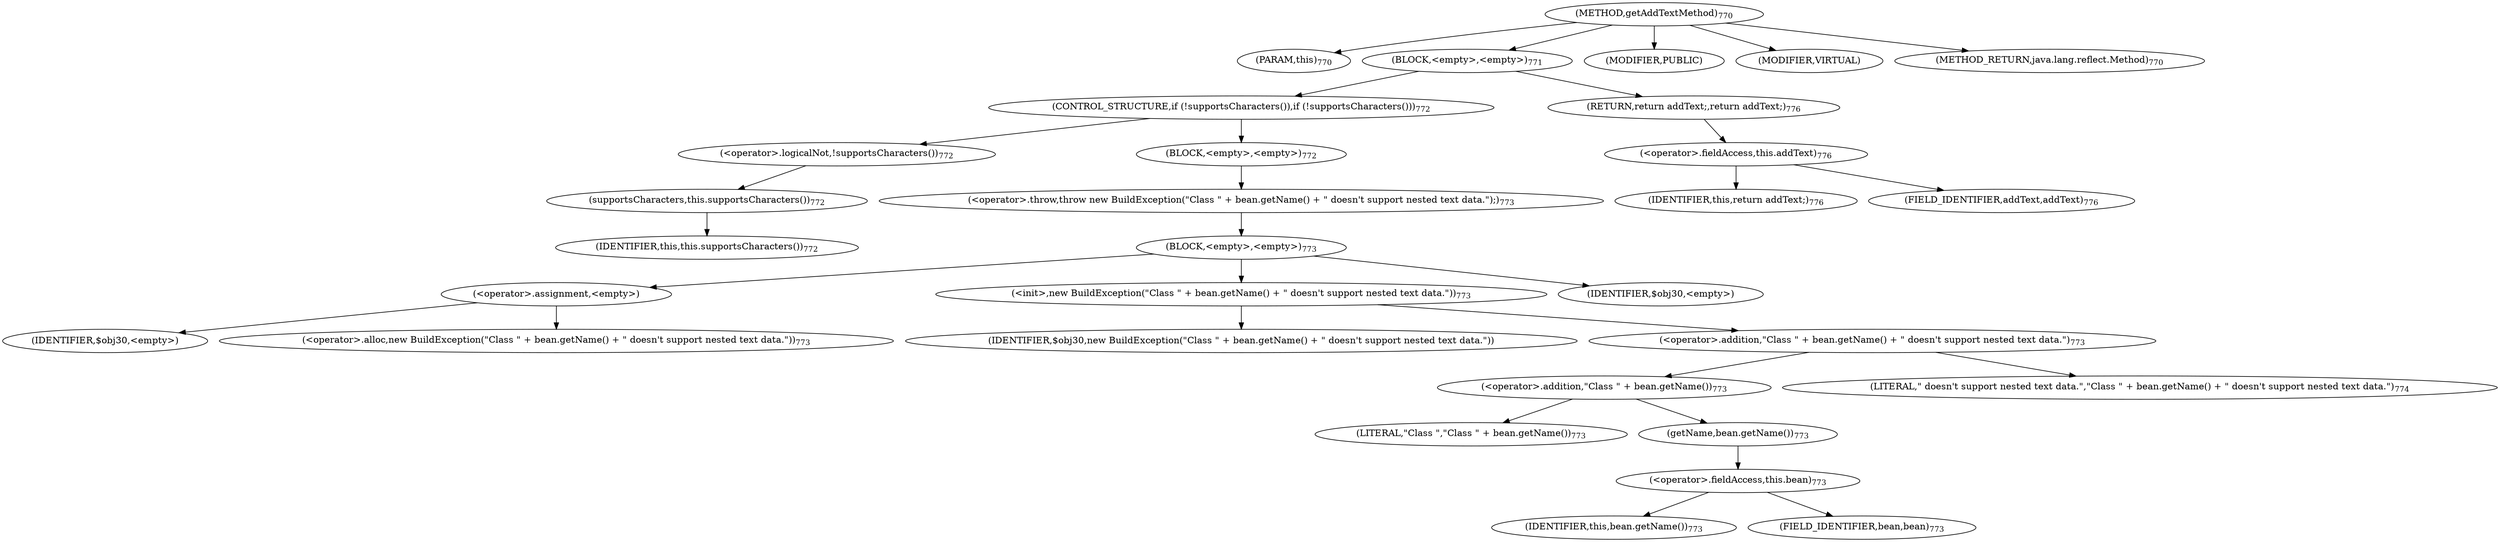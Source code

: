 digraph "getAddTextMethod" {  
"1764" [label = <(METHOD,getAddTextMethod)<SUB>770</SUB>> ]
"38" [label = <(PARAM,this)<SUB>770</SUB>> ]
"1765" [label = <(BLOCK,&lt;empty&gt;,&lt;empty&gt;)<SUB>771</SUB>> ]
"1766" [label = <(CONTROL_STRUCTURE,if (!supportsCharacters()),if (!supportsCharacters()))<SUB>772</SUB>> ]
"1767" [label = <(&lt;operator&gt;.logicalNot,!supportsCharacters())<SUB>772</SUB>> ]
"1768" [label = <(supportsCharacters,this.supportsCharacters())<SUB>772</SUB>> ]
"37" [label = <(IDENTIFIER,this,this.supportsCharacters())<SUB>772</SUB>> ]
"1769" [label = <(BLOCK,&lt;empty&gt;,&lt;empty&gt;)<SUB>772</SUB>> ]
"1770" [label = <(&lt;operator&gt;.throw,throw new BuildException(&quot;Class &quot; + bean.getName() + &quot; doesn't support nested text data.&quot;);)<SUB>773</SUB>> ]
"1771" [label = <(BLOCK,&lt;empty&gt;,&lt;empty&gt;)<SUB>773</SUB>> ]
"1772" [label = <(&lt;operator&gt;.assignment,&lt;empty&gt;)> ]
"1773" [label = <(IDENTIFIER,$obj30,&lt;empty&gt;)> ]
"1774" [label = <(&lt;operator&gt;.alloc,new BuildException(&quot;Class &quot; + bean.getName() + &quot; doesn't support nested text data.&quot;))<SUB>773</SUB>> ]
"1775" [label = <(&lt;init&gt;,new BuildException(&quot;Class &quot; + bean.getName() + &quot; doesn't support nested text data.&quot;))<SUB>773</SUB>> ]
"1776" [label = <(IDENTIFIER,$obj30,new BuildException(&quot;Class &quot; + bean.getName() + &quot; doesn't support nested text data.&quot;))> ]
"1777" [label = <(&lt;operator&gt;.addition,&quot;Class &quot; + bean.getName() + &quot; doesn't support nested text data.&quot;)<SUB>773</SUB>> ]
"1778" [label = <(&lt;operator&gt;.addition,&quot;Class &quot; + bean.getName())<SUB>773</SUB>> ]
"1779" [label = <(LITERAL,&quot;Class &quot;,&quot;Class &quot; + bean.getName())<SUB>773</SUB>> ]
"1780" [label = <(getName,bean.getName())<SUB>773</SUB>> ]
"1781" [label = <(&lt;operator&gt;.fieldAccess,this.bean)<SUB>773</SUB>> ]
"1782" [label = <(IDENTIFIER,this,bean.getName())<SUB>773</SUB>> ]
"1783" [label = <(FIELD_IDENTIFIER,bean,bean)<SUB>773</SUB>> ]
"1784" [label = <(LITERAL,&quot; doesn't support nested text data.&quot;,&quot;Class &quot; + bean.getName() + &quot; doesn't support nested text data.&quot;)<SUB>774</SUB>> ]
"1785" [label = <(IDENTIFIER,$obj30,&lt;empty&gt;)> ]
"1786" [label = <(RETURN,return addText;,return addText;)<SUB>776</SUB>> ]
"1787" [label = <(&lt;operator&gt;.fieldAccess,this.addText)<SUB>776</SUB>> ]
"1788" [label = <(IDENTIFIER,this,return addText;)<SUB>776</SUB>> ]
"1789" [label = <(FIELD_IDENTIFIER,addText,addText)<SUB>776</SUB>> ]
"1790" [label = <(MODIFIER,PUBLIC)> ]
"1791" [label = <(MODIFIER,VIRTUAL)> ]
"1792" [label = <(METHOD_RETURN,java.lang.reflect.Method)<SUB>770</SUB>> ]
  "1764" -> "38" 
  "1764" -> "1765" 
  "1764" -> "1790" 
  "1764" -> "1791" 
  "1764" -> "1792" 
  "1765" -> "1766" 
  "1765" -> "1786" 
  "1766" -> "1767" 
  "1766" -> "1769" 
  "1767" -> "1768" 
  "1768" -> "37" 
  "1769" -> "1770" 
  "1770" -> "1771" 
  "1771" -> "1772" 
  "1771" -> "1775" 
  "1771" -> "1785" 
  "1772" -> "1773" 
  "1772" -> "1774" 
  "1775" -> "1776" 
  "1775" -> "1777" 
  "1777" -> "1778" 
  "1777" -> "1784" 
  "1778" -> "1779" 
  "1778" -> "1780" 
  "1780" -> "1781" 
  "1781" -> "1782" 
  "1781" -> "1783" 
  "1786" -> "1787" 
  "1787" -> "1788" 
  "1787" -> "1789" 
}
